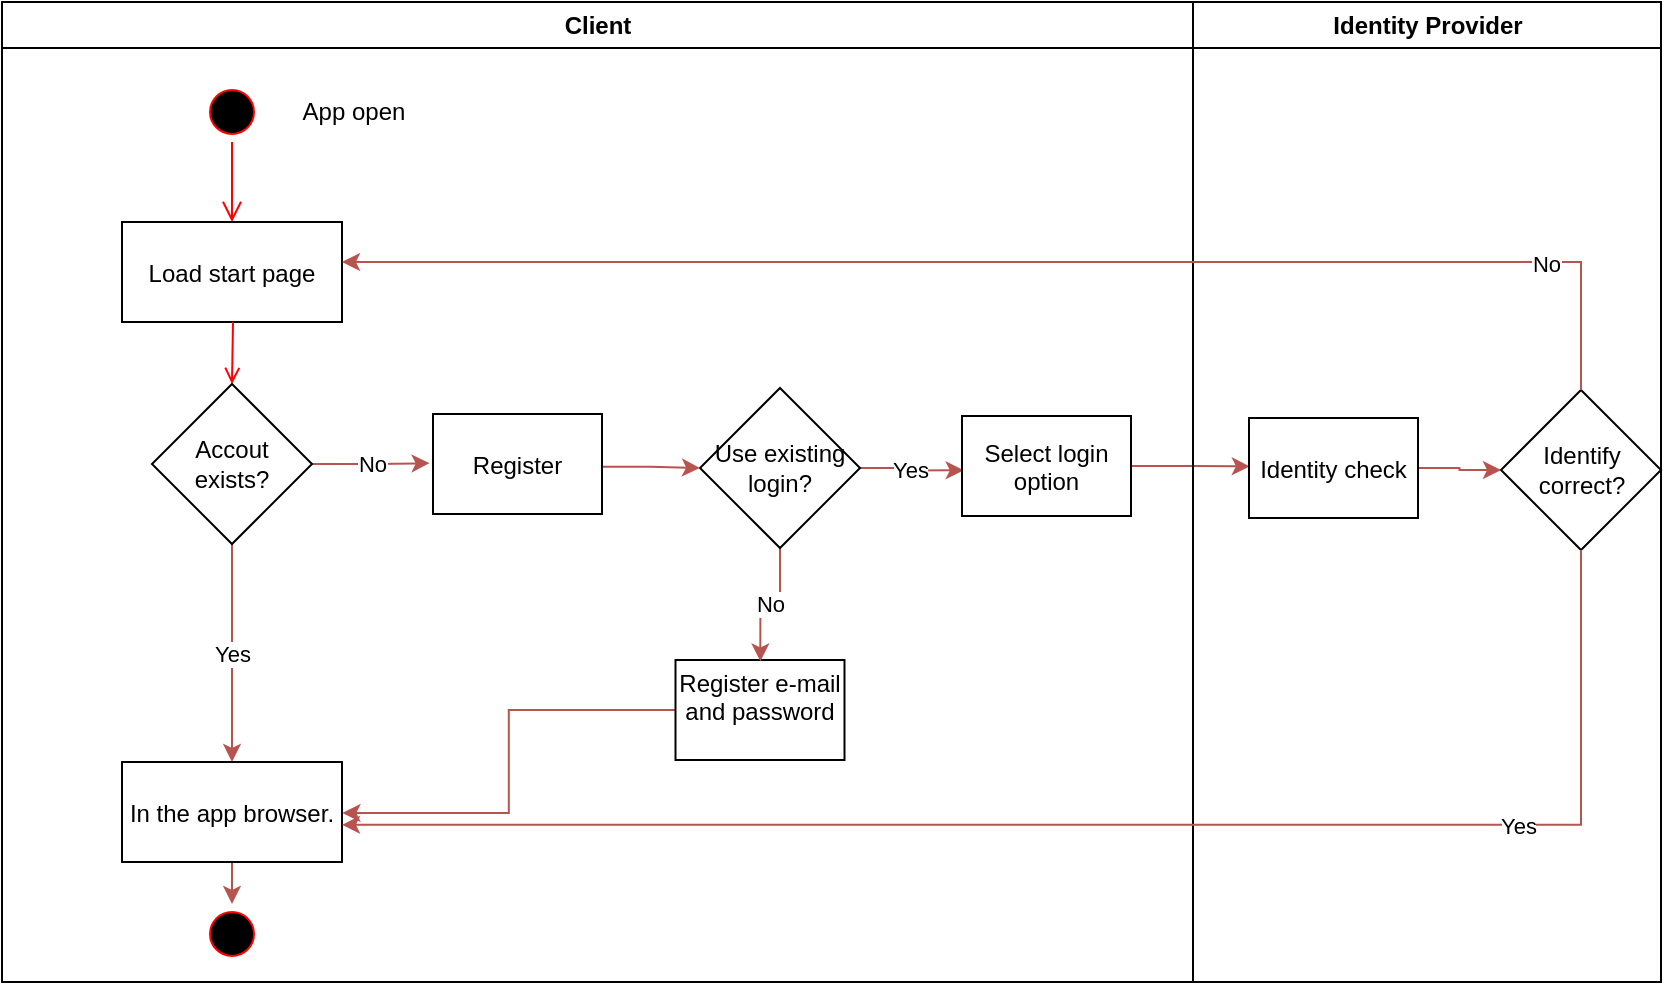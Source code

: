 <mxfile version="18.0.3" type="github">
  <diagram name="Page-1" id="e7e014a7-5840-1c2e-5031-d8a46d1fe8dd">
    <mxGraphModel dx="1298" dy="670" grid="1" gridSize="10" guides="1" tooltips="1" connect="1" arrows="1" fold="1" page="1" pageScale="1" pageWidth="1169" pageHeight="826" background="none" math="0" shadow="0">
      <root>
        <mxCell id="0" />
        <mxCell id="1" parent="0" />
        <mxCell id="2" value="Client" style="swimlane;whiteSpace=wrap" parent="1" vertex="1">
          <mxGeometry x="170" y="68" width="595.5" height="490" as="geometry" />
        </mxCell>
        <mxCell id="5" value="" style="ellipse;shape=startState;fillColor=#000000;strokeColor=#ff0000;" parent="2" vertex="1">
          <mxGeometry x="100" y="40" width="30" height="30" as="geometry" />
        </mxCell>
        <mxCell id="6" value="" style="edgeStyle=elbowEdgeStyle;elbow=horizontal;verticalAlign=bottom;endArrow=open;endSize=8;strokeColor=#FF0000;endFill=1;rounded=0" parent="2" source="5" target="7" edge="1">
          <mxGeometry x="100" y="40" as="geometry">
            <mxPoint x="115" y="110" as="targetPoint" />
          </mxGeometry>
        </mxCell>
        <mxCell id="7" value="Load start page" style="" parent="2" vertex="1">
          <mxGeometry x="60" y="110" width="110" height="50" as="geometry" />
        </mxCell>
        <mxCell id="9" value="" style="endArrow=open;strokeColor=#FF0000;endFill=1;rounded=0;entryX=0.5;entryY=0;entryDx=0;entryDy=0;" parent="2" target="o61hUMjU70haMmMQtVm0-42" edge="1">
          <mxGeometry relative="1" as="geometry">
            <mxPoint x="115.5" y="160" as="sourcePoint" />
            <mxPoint x="115" y="282" as="targetPoint" />
          </mxGeometry>
        </mxCell>
        <mxCell id="o61hUMjU70haMmMQtVm0-41" value="App open" style="text;html=1;strokeColor=none;fillColor=none;align=center;verticalAlign=middle;whiteSpace=wrap;rounded=0;" vertex="1" parent="2">
          <mxGeometry x="145.5" y="40" width="60" height="30" as="geometry" />
        </mxCell>
        <mxCell id="o61hUMjU70haMmMQtVm0-44" value="Yes" style="edgeStyle=orthogonalEdgeStyle;rounded=0;orthogonalLoop=1;jettySize=auto;html=1;entryX=0.5;entryY=0;entryDx=0;entryDy=0;fillColor=#f8cecc;strokeColor=#b85450;entryPerimeter=0;" edge="1" parent="2" source="o61hUMjU70haMmMQtVm0-42" target="o61hUMjU70haMmMQtVm0-43">
          <mxGeometry relative="1" as="geometry">
            <Array as="points">
              <mxPoint x="115" y="292" />
              <mxPoint x="115" y="292" />
            </Array>
          </mxGeometry>
        </mxCell>
        <mxCell id="o61hUMjU70haMmMQtVm0-48" value="No" style="edgeStyle=orthogonalEdgeStyle;rounded=0;orthogonalLoop=1;jettySize=auto;html=1;exitX=1;exitY=0.5;exitDx=0;exitDy=0;entryX=-0.02;entryY=0.492;entryDx=0;entryDy=0;entryPerimeter=0;fillColor=#f8cecc;strokeColor=#b85450;" edge="1" parent="2" source="o61hUMjU70haMmMQtVm0-42" target="o61hUMjU70haMmMQtVm0-47">
          <mxGeometry relative="1" as="geometry" />
        </mxCell>
        <mxCell id="o61hUMjU70haMmMQtVm0-42" value="&lt;div&gt;Accout &lt;br&gt;&lt;/div&gt;&lt;div&gt;exists?&lt;/div&gt;" style="rhombus;whiteSpace=wrap;html=1;" vertex="1" parent="2">
          <mxGeometry x="75" y="191" width="80" height="80" as="geometry" />
        </mxCell>
        <mxCell id="o61hUMjU70haMmMQtVm0-46" style="edgeStyle=orthogonalEdgeStyle;rounded=0;orthogonalLoop=1;jettySize=auto;html=1;fillColor=#f8cecc;strokeColor=#b85450;" edge="1" parent="2" source="o61hUMjU70haMmMQtVm0-43" target="o61hUMjU70haMmMQtVm0-45">
          <mxGeometry relative="1" as="geometry" />
        </mxCell>
        <mxCell id="o61hUMjU70haMmMQtVm0-43" value="In the app browser." style="" vertex="1" parent="2">
          <mxGeometry x="60" y="380" width="110" height="50" as="geometry" />
        </mxCell>
        <mxCell id="o61hUMjU70haMmMQtVm0-45" value="" style="ellipse;shape=startState;fillColor=#000000;strokeColor=#ff0000;" vertex="1" parent="2">
          <mxGeometry x="100" y="451" width="30" height="30" as="geometry" />
        </mxCell>
        <mxCell id="o61hUMjU70haMmMQtVm0-47" value="Register" style="" vertex="1" parent="2">
          <mxGeometry x="215.5" y="206" width="84.5" height="50" as="geometry" />
        </mxCell>
        <mxCell id="o61hUMjU70haMmMQtVm0-72" style="edgeStyle=orthogonalEdgeStyle;rounded=0;orthogonalLoop=1;jettySize=auto;html=1;entryX=1.002;entryY=0.51;entryDx=0;entryDy=0;entryPerimeter=0;fillColor=#f8cecc;strokeColor=#b85450;" edge="1" parent="2" source="o61hUMjU70haMmMQtVm0-53" target="o61hUMjU70haMmMQtVm0-43">
          <mxGeometry relative="1" as="geometry" />
        </mxCell>
        <mxCell id="o61hUMjU70haMmMQtVm0-53" value="Register e-mail&#xa;and password&#xa;" style="" vertex="1" parent="2">
          <mxGeometry x="336.75" y="329" width="84.5" height="50" as="geometry" />
        </mxCell>
        <mxCell id="o61hUMjU70haMmMQtVm0-55" value="Yes" style="edgeStyle=orthogonalEdgeStyle;rounded=0;orthogonalLoop=1;jettySize=auto;html=1;entryX=0.01;entryY=0.543;entryDx=0;entryDy=0;entryPerimeter=0;fillColor=#f8cecc;strokeColor=#b85450;" edge="1" parent="1" source="o61hUMjU70haMmMQtVm0-49" target="o61hUMjU70haMmMQtVm0-54">
          <mxGeometry relative="1" as="geometry" />
        </mxCell>
        <mxCell id="o61hUMjU70haMmMQtVm0-57" value="No" style="edgeStyle=orthogonalEdgeStyle;rounded=0;orthogonalLoop=1;jettySize=auto;html=1;fillColor=#f8cecc;strokeColor=#b85450;exitX=0.5;exitY=1;exitDx=0;exitDy=0;entryX=0.502;entryY=0.014;entryDx=0;entryDy=0;entryPerimeter=0;" edge="1" parent="1" source="o61hUMjU70haMmMQtVm0-49" target="o61hUMjU70haMmMQtVm0-53">
          <mxGeometry relative="1" as="geometry">
            <mxPoint x="577.0" y="341.0" as="sourcePoint" />
            <mxPoint x="578" y="390" as="targetPoint" />
          </mxGeometry>
        </mxCell>
        <mxCell id="o61hUMjU70haMmMQtVm0-49" value="&lt;div&gt;Use existing login?&lt;br&gt;&lt;/div&gt;" style="rhombus;whiteSpace=wrap;html=1;" vertex="1" parent="1">
          <mxGeometry x="519" y="261" width="80" height="80" as="geometry" />
        </mxCell>
        <mxCell id="o61hUMjU70haMmMQtVm0-50" style="edgeStyle=orthogonalEdgeStyle;rounded=0;orthogonalLoop=1;jettySize=auto;html=1;entryX=0;entryY=0.5;entryDx=0;entryDy=0;fillColor=#f8cecc;strokeColor=#b85450;exitX=1.006;exitY=0.527;exitDx=0;exitDy=0;exitPerimeter=0;" edge="1" parent="1" source="o61hUMjU70haMmMQtVm0-47" target="o61hUMjU70haMmMQtVm0-49">
          <mxGeometry relative="1" as="geometry">
            <mxPoint x="470" y="300" as="sourcePoint" />
          </mxGeometry>
        </mxCell>
        <mxCell id="o61hUMjU70haMmMQtVm0-81" style="edgeStyle=orthogonalEdgeStyle;rounded=0;orthogonalLoop=1;jettySize=auto;html=1;entryX=0.005;entryY=0.484;entryDx=0;entryDy=0;entryPerimeter=0;fillColor=#f8cecc;strokeColor=#b85450;" edge="1" parent="1" source="o61hUMjU70haMmMQtVm0-54" target="o61hUMjU70haMmMQtVm0-73">
          <mxGeometry relative="1" as="geometry">
            <mxPoint x="780" y="300" as="targetPoint" />
          </mxGeometry>
        </mxCell>
        <mxCell id="o61hUMjU70haMmMQtVm0-54" value="Select login &#xa;option" style="" vertex="1" parent="1">
          <mxGeometry x="650" y="275" width="84.5" height="50" as="geometry" />
        </mxCell>
        <mxCell id="o61hUMjU70haMmMQtVm0-58" value="Identity Provider" style="swimlane;whiteSpace=wrap" vertex="1" parent="1">
          <mxGeometry x="765.5" y="68" width="234" height="490" as="geometry" />
        </mxCell>
        <mxCell id="o61hUMjU70haMmMQtVm0-82" style="edgeStyle=orthogonalEdgeStyle;rounded=0;orthogonalLoop=1;jettySize=auto;html=1;entryX=0;entryY=0.5;entryDx=0;entryDy=0;fillColor=#f8cecc;strokeColor=#b85450;" edge="1" parent="o61hUMjU70haMmMQtVm0-58" source="o61hUMjU70haMmMQtVm0-73" target="o61hUMjU70haMmMQtVm0-75">
          <mxGeometry relative="1" as="geometry" />
        </mxCell>
        <mxCell id="o61hUMjU70haMmMQtVm0-73" value="Identity check" style="" vertex="1" parent="o61hUMjU70haMmMQtVm0-58">
          <mxGeometry x="28" y="208" width="84.5" height="50" as="geometry" />
        </mxCell>
        <mxCell id="o61hUMjU70haMmMQtVm0-75" value="&lt;div&gt;Identify correct?&lt;br&gt;&lt;/div&gt;" style="rhombus;whiteSpace=wrap;html=1;" vertex="1" parent="o61hUMjU70haMmMQtVm0-58">
          <mxGeometry x="154" y="194" width="80" height="80" as="geometry" />
        </mxCell>
        <mxCell id="o61hUMjU70haMmMQtVm0-76" style="edgeStyle=orthogonalEdgeStyle;rounded=0;orthogonalLoop=1;jettySize=auto;html=1;entryX=1;entryY=0.4;entryDx=0;entryDy=0;entryPerimeter=0;fillColor=#f8cecc;strokeColor=#b85450;exitX=0.5;exitY=0;exitDx=0;exitDy=0;" edge="1" parent="1" source="o61hUMjU70haMmMQtVm0-75" target="7">
          <mxGeometry relative="1" as="geometry">
            <Array as="points">
              <mxPoint x="960" y="198" />
            </Array>
          </mxGeometry>
        </mxCell>
        <mxCell id="o61hUMjU70haMmMQtVm0-77" value="No" style="edgeLabel;html=1;align=center;verticalAlign=middle;resizable=0;points=[];" vertex="1" connectable="0" parent="o61hUMjU70haMmMQtVm0-76">
          <mxGeometry x="-0.762" y="1" relative="1" as="geometry">
            <mxPoint as="offset" />
          </mxGeometry>
        </mxCell>
        <mxCell id="o61hUMjU70haMmMQtVm0-79" style="edgeStyle=orthogonalEdgeStyle;rounded=0;orthogonalLoop=1;jettySize=auto;html=1;entryX=1;entryY=0.628;entryDx=0;entryDy=0;entryPerimeter=0;exitX=0.5;exitY=1;exitDx=0;exitDy=0;fillColor=#f8cecc;strokeColor=#b85450;" edge="1" parent="1" source="o61hUMjU70haMmMQtVm0-75" target="o61hUMjU70haMmMQtVm0-43">
          <mxGeometry relative="1" as="geometry" />
        </mxCell>
        <mxCell id="o61hUMjU70haMmMQtVm0-80" value="Yes" style="edgeLabel;html=1;align=center;verticalAlign=middle;resizable=0;points=[];" vertex="1" connectable="0" parent="o61hUMjU70haMmMQtVm0-79">
          <mxGeometry x="-0.553" relative="1" as="geometry">
            <mxPoint as="offset" />
          </mxGeometry>
        </mxCell>
      </root>
    </mxGraphModel>
  </diagram>
</mxfile>
